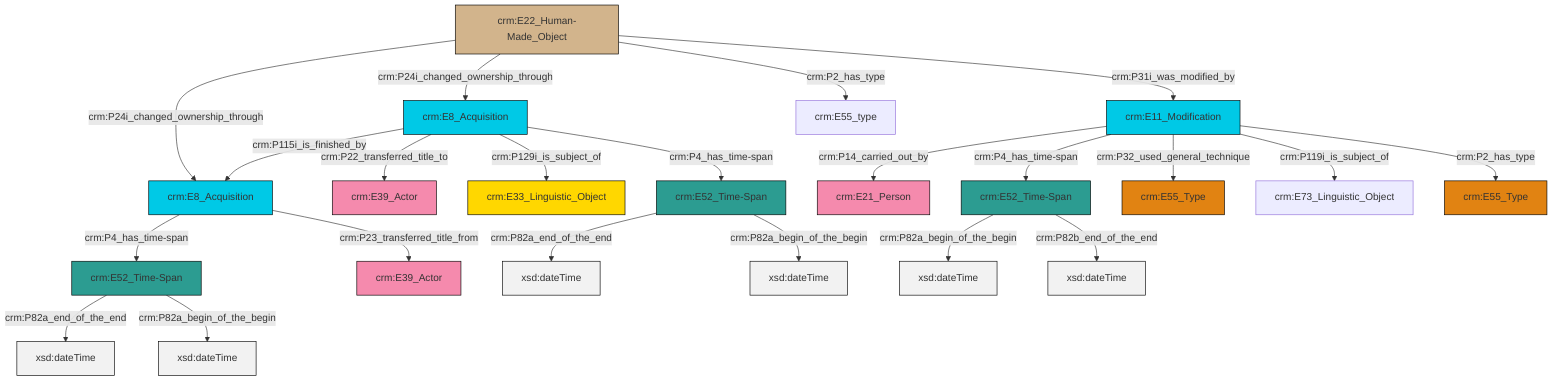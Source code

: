 graph TD
classDef Literal fill:#f2f2f2,stroke:#000000;
classDef CRM_Entity fill:#FFFFFF,stroke:#000000;
classDef Temporal_Entity fill:#00C9E6, stroke:#000000;
classDef Type fill:#E18312, stroke:#000000;
classDef Time-Span fill:#2C9C91, stroke:#000000;
classDef Appellation fill:#FFEB7F, stroke:#000000;
classDef Place fill:#008836, stroke:#000000;
classDef Persistent_Item fill:#B266B2, stroke:#000000;
classDef Conceptual_Object fill:#FFD700, stroke:#000000;
classDef Physical_Thing fill:#D2B48C, stroke:#000000;
classDef Actor fill:#f58aad, stroke:#000000;
classDef PC_Classes fill:#4ce600, stroke:#000000;
classDef Multi fill:#cccccc,stroke:#000000;

0["crm:E11_Modification"]:::Temporal_Entity -->|crm:P14_carried_out_by| 1["crm:E21_Person"]:::Actor
2["crm:E22_Human-Made_Object"]:::Physical_Thing -->|crm:P24i_changed_ownership_through| 3["crm:E8_Acquisition"]:::Temporal_Entity
3["crm:E8_Acquisition"]:::Temporal_Entity -->|crm:P4_has_time-span| 6["crm:E52_Time-Span"]:::Time-Span
0["crm:E11_Modification"]:::Temporal_Entity -->|crm:P4_has_time-span| 7["crm:E52_Time-Span"]:::Time-Span
6["crm:E52_Time-Span"]:::Time-Span -->|crm:P82a_end_of_the_end| 10[xsd:dateTime]:::Literal
13["crm:E52_Time-Span"]:::Time-Span -->|crm:P82a_end_of_the_end| 14[xsd:dateTime]:::Literal
17["crm:E8_Acquisition"]:::Temporal_Entity -->|crm:P115i_is_finished_by| 3["crm:E8_Acquisition"]:::Temporal_Entity
2["crm:E22_Human-Made_Object"]:::Physical_Thing -->|crm:P24i_changed_ownership_through| 17["crm:E8_Acquisition"]:::Temporal_Entity
17["crm:E8_Acquisition"]:::Temporal_Entity -->|crm:P22_transferred_title_to| 21["crm:E39_Actor"]:::Actor
0["crm:E11_Modification"]:::Temporal_Entity -->|crm:P32_used_general_technique| 18["crm:E55_Type"]:::Type
17["crm:E8_Acquisition"]:::Temporal_Entity -->|crm:P129i_is_subject_of| 11["crm:E33_Linguistic_Object"]:::Conceptual_Object
3["crm:E8_Acquisition"]:::Temporal_Entity -->|crm:P23_transferred_title_from| 25["crm:E39_Actor"]:::Actor
2["crm:E22_Human-Made_Object"]:::Physical_Thing -->|crm:P2_has_type| 4["crm:E55_type"]:::Default
7["crm:E52_Time-Span"]:::Time-Span -->|crm:P82a_begin_of_the_begin| 26[xsd:dateTime]:::Literal
0["crm:E11_Modification"]:::Temporal_Entity -->|crm:P119i_is_subject_of| 27["crm:E73_Linguistic_Object"]:::Default
6["crm:E52_Time-Span"]:::Time-Span -->|crm:P82a_begin_of_the_begin| 31[xsd:dateTime]:::Literal
17["crm:E8_Acquisition"]:::Temporal_Entity -->|crm:P4_has_time-span| 13["crm:E52_Time-Span"]:::Time-Span
13["crm:E52_Time-Span"]:::Time-Span -->|crm:P82a_begin_of_the_begin| 32[xsd:dateTime]:::Literal
7["crm:E52_Time-Span"]:::Time-Span -->|crm:P82b_end_of_the_end| 34[xsd:dateTime]:::Literal
2["crm:E22_Human-Made_Object"]:::Physical_Thing -->|crm:P31i_was_modified_by| 0["crm:E11_Modification"]:::Temporal_Entity
0["crm:E11_Modification"]:::Temporal_Entity -->|crm:P2_has_type| 8["crm:E55_Type"]:::Type